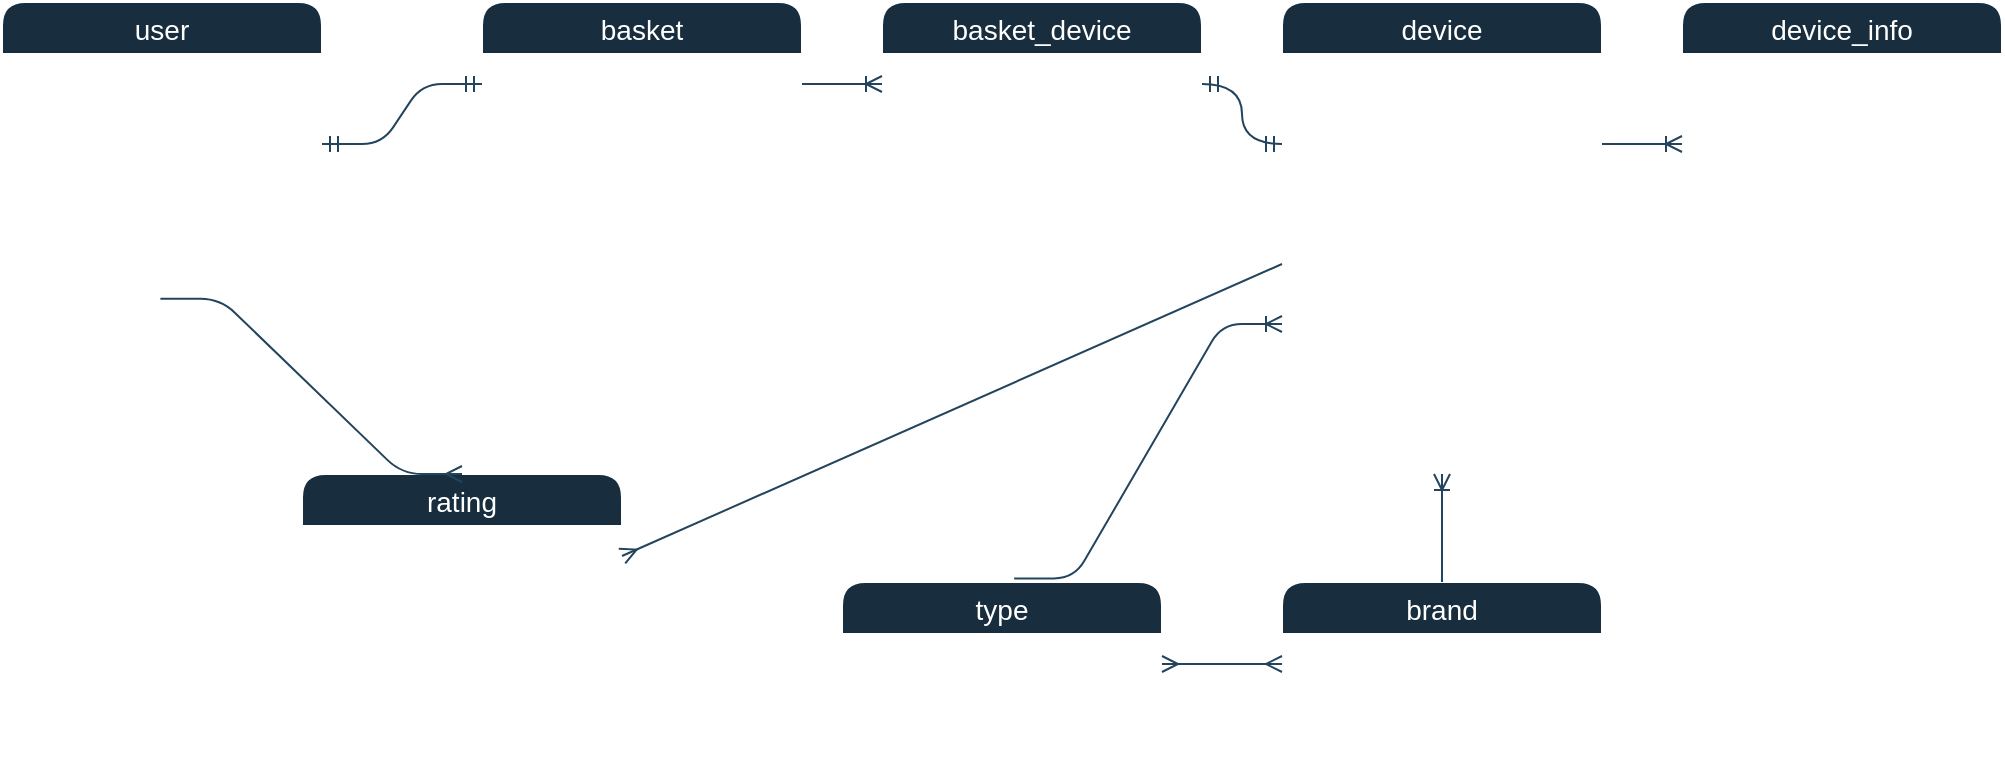 <mxfile version="24.4.0" type="device">
  <diagram name="Страница — 1" id="w5MmcbfHTvKzc3u_YX2h">
    <mxGraphModel dx="1459" dy="1051" grid="0" gridSize="10" guides="1" tooltips="1" connect="1" arrows="1" fold="1" page="0" pageScale="1" pageWidth="827" pageHeight="1169" math="0" shadow="0">
      <root>
        <mxCell id="0" />
        <mxCell id="1" parent="0" />
        <mxCell id="BlSAB6KL2Hd_gQCTBI8V-1" value="user" style="swimlane;fontStyle=0;childLayout=stackLayout;horizontal=1;startSize=26;horizontalStack=0;resizeParent=1;resizeParentMax=0;resizeLast=0;collapsible=1;marginBottom=0;align=center;fontSize=14;labelBackgroundColor=none;fillColor=#182E3E;strokeColor=#FFFFFF;fontColor=#FFFFFF;rounded=1;" vertex="1" parent="1">
          <mxGeometry x="-40" y="310" width="160" height="146" as="geometry" />
        </mxCell>
        <mxCell id="BlSAB6KL2Hd_gQCTBI8V-2" value="id" style="text;strokeColor=none;fillColor=none;spacingLeft=4;spacingRight=4;overflow=hidden;rotatable=0;points=[[0,0.5],[1,0.5]];portConstraint=eastwest;fontSize=12;whiteSpace=wrap;html=1;labelBackgroundColor=none;fontColor=#FFFFFF;rounded=1;" vertex="1" parent="BlSAB6KL2Hd_gQCTBI8V-1">
          <mxGeometry y="26" width="160" height="30" as="geometry" />
        </mxCell>
        <mxCell id="BlSAB6KL2Hd_gQCTBI8V-3" value="email" style="text;strokeColor=none;fillColor=none;spacingLeft=4;spacingRight=4;overflow=hidden;rotatable=0;points=[[0,0.5],[1,0.5]];portConstraint=eastwest;fontSize=12;whiteSpace=wrap;html=1;labelBackgroundColor=none;fontColor=#FFFFFF;rounded=1;" vertex="1" parent="BlSAB6KL2Hd_gQCTBI8V-1">
          <mxGeometry y="56" width="160" height="30" as="geometry" />
        </mxCell>
        <mxCell id="BlSAB6KL2Hd_gQCTBI8V-4" value="password" style="text;strokeColor=none;fillColor=none;spacingLeft=4;spacingRight=4;overflow=hidden;rotatable=0;points=[[0,0.5],[1,0.5]];portConstraint=eastwest;fontSize=12;whiteSpace=wrap;html=1;labelBackgroundColor=none;fontColor=#FFFFFF;rounded=1;" vertex="1" parent="BlSAB6KL2Hd_gQCTBI8V-1">
          <mxGeometry y="86" width="160" height="30" as="geometry" />
        </mxCell>
        <mxCell id="BlSAB6KL2Hd_gQCTBI8V-5" value="role STRING" style="text;strokeColor=none;fillColor=none;spacingLeft=4;spacingRight=4;overflow=hidden;rotatable=0;points=[[0,0.5],[1,0.5]];portConstraint=eastwest;fontSize=12;whiteSpace=wrap;html=1;labelBackgroundColor=none;fontColor=#FFFFFF;rounded=1;" vertex="1" parent="BlSAB6KL2Hd_gQCTBI8V-1">
          <mxGeometry y="116" width="160" height="30" as="geometry" />
        </mxCell>
        <mxCell id="BlSAB6KL2Hd_gQCTBI8V-6" value="basket" style="swimlane;fontStyle=0;childLayout=stackLayout;horizontal=1;startSize=26;horizontalStack=0;resizeParent=1;resizeParentMax=0;resizeLast=0;collapsible=1;marginBottom=0;align=center;fontSize=14;labelBackgroundColor=none;fillColor=#182E3E;strokeColor=#FFFFFF;fontColor=#FFFFFF;rounded=1;" vertex="1" parent="1">
          <mxGeometry x="200" y="310" width="160" height="86" as="geometry" />
        </mxCell>
        <mxCell id="BlSAB6KL2Hd_gQCTBI8V-7" value="id" style="text;strokeColor=none;fillColor=none;spacingLeft=4;spacingRight=4;overflow=hidden;rotatable=0;points=[[0,0.5],[1,0.5]];portConstraint=eastwest;fontSize=12;whiteSpace=wrap;html=1;labelBackgroundColor=none;fontColor=#FFFFFF;rounded=1;" vertex="1" parent="BlSAB6KL2Hd_gQCTBI8V-6">
          <mxGeometry y="26" width="160" height="30" as="geometry" />
        </mxCell>
        <mxCell id="BlSAB6KL2Hd_gQCTBI8V-8" value="user_id" style="text;strokeColor=none;fillColor=none;spacingLeft=4;spacingRight=4;overflow=hidden;rotatable=0;points=[[0,0.5],[1,0.5]];portConstraint=eastwest;fontSize=12;whiteSpace=wrap;html=1;labelBackgroundColor=none;fontColor=#FFFFFF;rounded=1;" vertex="1" parent="BlSAB6KL2Hd_gQCTBI8V-6">
          <mxGeometry y="56" width="160" height="30" as="geometry" />
        </mxCell>
        <mxCell id="BlSAB6KL2Hd_gQCTBI8V-11" value="" style="edgeStyle=entityRelationEdgeStyle;fontSize=12;html=1;endArrow=ERmandOne;startArrow=ERmandOne;rounded=1;entryX=0;entryY=0.5;entryDx=0;entryDy=0;exitX=1;exitY=0.5;exitDx=0;exitDy=0;labelBackgroundColor=none;strokeColor=#23445D;fontColor=default;" edge="1" parent="1" source="BlSAB6KL2Hd_gQCTBI8V-3" target="BlSAB6KL2Hd_gQCTBI8V-7">
          <mxGeometry width="100" height="100" relative="1" as="geometry">
            <mxPoint x="20" y="410" as="sourcePoint" />
            <mxPoint x="120" y="310" as="targetPoint" />
          </mxGeometry>
        </mxCell>
        <mxCell id="BlSAB6KL2Hd_gQCTBI8V-12" value="device" style="swimlane;fontStyle=0;childLayout=stackLayout;horizontal=1;startSize=26;horizontalStack=0;resizeParent=1;resizeParentMax=0;resizeLast=0;collapsible=1;marginBottom=0;align=center;fontSize=14;labelBackgroundColor=none;fillColor=#182E3E;strokeColor=#FFFFFF;fontColor=#FFFFFF;rounded=1;" vertex="1" parent="1">
          <mxGeometry x="600" y="310" width="160" height="236" as="geometry" />
        </mxCell>
        <mxCell id="BlSAB6KL2Hd_gQCTBI8V-13" value="id" style="text;strokeColor=none;fillColor=none;spacingLeft=4;spacingRight=4;overflow=hidden;rotatable=0;points=[[0,0.5],[1,0.5]];portConstraint=eastwest;fontSize=12;whiteSpace=wrap;html=1;labelBackgroundColor=none;fontColor=#FFFFFF;rounded=1;" vertex="1" parent="BlSAB6KL2Hd_gQCTBI8V-12">
          <mxGeometry y="26" width="160" height="30" as="geometry" />
        </mxCell>
        <mxCell id="BlSAB6KL2Hd_gQCTBI8V-14" value="name" style="text;strokeColor=none;fillColor=none;spacingLeft=4;spacingRight=4;overflow=hidden;rotatable=0;points=[[0,0.5],[1,0.5]];portConstraint=eastwest;fontSize=12;whiteSpace=wrap;html=1;labelBackgroundColor=none;fontColor=#FFFFFF;rounded=1;" vertex="1" parent="BlSAB6KL2Hd_gQCTBI8V-12">
          <mxGeometry y="56" width="160" height="30" as="geometry" />
        </mxCell>
        <mxCell id="BlSAB6KL2Hd_gQCTBI8V-15" value="price" style="text;strokeColor=none;fillColor=none;spacingLeft=4;spacingRight=4;overflow=hidden;rotatable=0;points=[[0,0.5],[1,0.5]];portConstraint=eastwest;fontSize=12;whiteSpace=wrap;html=1;labelBackgroundColor=none;fontColor=#FFFFFF;rounded=1;" vertex="1" parent="BlSAB6KL2Hd_gQCTBI8V-12">
          <mxGeometry y="86" width="160" height="30" as="geometry" />
        </mxCell>
        <mxCell id="BlSAB6KL2Hd_gQCTBI8V-16" value="rating" style="text;strokeColor=none;fillColor=none;spacingLeft=4;spacingRight=4;overflow=hidden;rotatable=0;points=[[0,0.5],[1,0.5]];portConstraint=eastwest;fontSize=12;whiteSpace=wrap;html=1;labelBackgroundColor=none;fontColor=#FFFFFF;rounded=1;" vertex="1" parent="BlSAB6KL2Hd_gQCTBI8V-12">
          <mxGeometry y="116" width="160" height="30" as="geometry" />
        </mxCell>
        <mxCell id="BlSAB6KL2Hd_gQCTBI8V-17" value="img" style="text;strokeColor=none;fillColor=none;spacingLeft=4;spacingRight=4;overflow=hidden;rotatable=0;points=[[0,0.5],[1,0.5]];portConstraint=eastwest;fontSize=12;whiteSpace=wrap;html=1;labelBackgroundColor=none;fontColor=#FFFFFF;rounded=1;" vertex="1" parent="BlSAB6KL2Hd_gQCTBI8V-12">
          <mxGeometry y="146" width="160" height="30" as="geometry" />
        </mxCell>
        <mxCell id="BlSAB6KL2Hd_gQCTBI8V-18" value="typeId&lt;span style=&quot;color: rgba(0, 0, 0, 0); font-family: monospace; font-size: 0px; text-wrap: nowrap;&quot;&gt;%3CmxGraphModel%3E%3Croot%3E%3CmxCell%20id%3D%220%22%2F%3E%3CmxCell%20id%3D%221%22%20parent%3D%220%22%2F%3E%3CmxCell%20id%3D%222%22%20value%3D%22price%22%20style%3D%22text%3BstrokeColor%3Dnone%3BfillColor%3Dnone%3BspacingLeft%3D4%3BspacingRight%3D4%3Boverflow%3Dhidden%3Brotatable%3D0%3Bpoints%3D%5B%5B0%2C0.5%5D%2C%5B1%2C0.5%5D%5D%3BportConstraint%3Deastwest%3BfontSize%3D12%3BwhiteSpace%3Dwrap%3Bhtml%3D1%3B%22%20vertex%3D%221%22%20parent%3D%221%22%3E%3CmxGeometry%20x%3D%22630%22%20y%3D%22406%22%20width%3D%22160%22%20height%3D%2230%22%20as%3D%22geometry%22%2F%3E%3C%2FmxCell%3E%3C%2Froot%3E%3C%2FmxGraphModel%3E&lt;/span&gt;" style="text;strokeColor=none;fillColor=none;spacingLeft=4;spacingRight=4;overflow=hidden;rotatable=0;points=[[0,0.5],[1,0.5]];portConstraint=eastwest;fontSize=12;whiteSpace=wrap;html=1;labelBackgroundColor=none;fontColor=#FFFFFF;rounded=1;" vertex="1" parent="BlSAB6KL2Hd_gQCTBI8V-12">
          <mxGeometry y="176" width="160" height="30" as="geometry" />
        </mxCell>
        <mxCell id="BlSAB6KL2Hd_gQCTBI8V-20" value="brandId" style="text;strokeColor=none;fillColor=none;spacingLeft=4;spacingRight=4;overflow=hidden;rotatable=0;points=[[0,0.5],[1,0.5]];portConstraint=eastwest;fontSize=12;whiteSpace=wrap;html=1;labelBackgroundColor=none;fontColor=#FFFFFF;rounded=1;" vertex="1" parent="BlSAB6KL2Hd_gQCTBI8V-12">
          <mxGeometry y="206" width="160" height="30" as="geometry" />
        </mxCell>
        <mxCell id="BlSAB6KL2Hd_gQCTBI8V-21" value="brand" style="swimlane;fontStyle=0;childLayout=stackLayout;horizontal=1;startSize=26;horizontalStack=0;resizeParent=1;resizeParentMax=0;resizeLast=0;collapsible=1;marginBottom=0;align=center;fontSize=14;labelBackgroundColor=none;fillColor=#182E3E;strokeColor=#FFFFFF;fontColor=#FFFFFF;rounded=1;" vertex="1" parent="1">
          <mxGeometry x="600" y="600" width="160" height="86" as="geometry" />
        </mxCell>
        <mxCell id="BlSAB6KL2Hd_gQCTBI8V-22" value="id" style="text;strokeColor=none;fillColor=none;spacingLeft=4;spacingRight=4;overflow=hidden;rotatable=0;points=[[0,0.5],[1,0.5]];portConstraint=eastwest;fontSize=12;whiteSpace=wrap;html=1;labelBackgroundColor=none;fontColor=#FFFFFF;rounded=1;" vertex="1" parent="BlSAB6KL2Hd_gQCTBI8V-21">
          <mxGeometry y="26" width="160" height="30" as="geometry" />
        </mxCell>
        <mxCell id="BlSAB6KL2Hd_gQCTBI8V-23" value="name" style="text;strokeColor=none;fillColor=none;spacingLeft=4;spacingRight=4;overflow=hidden;rotatable=0;points=[[0,0.5],[1,0.5]];portConstraint=eastwest;fontSize=12;whiteSpace=wrap;html=1;labelBackgroundColor=none;fontColor=#FFFFFF;rounded=1;" vertex="1" parent="BlSAB6KL2Hd_gQCTBI8V-21">
          <mxGeometry y="56" width="160" height="30" as="geometry" />
        </mxCell>
        <mxCell id="BlSAB6KL2Hd_gQCTBI8V-25" value="type" style="swimlane;fontStyle=0;childLayout=stackLayout;horizontal=1;startSize=26;horizontalStack=0;resizeParent=1;resizeParentMax=0;resizeLast=0;collapsible=1;marginBottom=0;align=center;fontSize=14;labelBackgroundColor=none;fillColor=#182E3E;strokeColor=#FFFFFF;fontColor=#FFFFFF;rounded=1;" vertex="1" parent="1">
          <mxGeometry x="380" y="600" width="160" height="86" as="geometry" />
        </mxCell>
        <mxCell id="BlSAB6KL2Hd_gQCTBI8V-26" value="id" style="text;strokeColor=none;fillColor=none;spacingLeft=4;spacingRight=4;overflow=hidden;rotatable=0;points=[[0,0.5],[1,0.5]];portConstraint=eastwest;fontSize=12;whiteSpace=wrap;html=1;labelBackgroundColor=none;fontColor=#FFFFFF;rounded=1;" vertex="1" parent="BlSAB6KL2Hd_gQCTBI8V-25">
          <mxGeometry y="26" width="160" height="30" as="geometry" />
        </mxCell>
        <mxCell id="BlSAB6KL2Hd_gQCTBI8V-27" value="name" style="text;strokeColor=none;fillColor=none;spacingLeft=4;spacingRight=4;overflow=hidden;rotatable=0;points=[[0,0.5],[1,0.5]];portConstraint=eastwest;fontSize=12;whiteSpace=wrap;html=1;labelBackgroundColor=none;fontColor=#FFFFFF;rounded=1;" vertex="1" parent="BlSAB6KL2Hd_gQCTBI8V-25">
          <mxGeometry y="56" width="160" height="30" as="geometry" />
        </mxCell>
        <mxCell id="BlSAB6KL2Hd_gQCTBI8V-29" value="" style="edgeStyle=entityRelationEdgeStyle;fontSize=12;html=1;endArrow=ERoneToMany;rounded=1;exitX=0.538;exitY=-0.021;exitDx=0;exitDy=0;exitPerimeter=0;entryX=0;entryY=0.5;entryDx=0;entryDy=0;labelBackgroundColor=none;strokeColor=#23445D;fontColor=default;" edge="1" parent="1" source="BlSAB6KL2Hd_gQCTBI8V-25" target="BlSAB6KL2Hd_gQCTBI8V-17">
          <mxGeometry width="100" height="100" relative="1" as="geometry">
            <mxPoint x="340" y="520" as="sourcePoint" />
            <mxPoint x="440" y="420" as="targetPoint" />
          </mxGeometry>
        </mxCell>
        <mxCell id="BlSAB6KL2Hd_gQCTBI8V-32" value="" style="fontSize=12;html=1;endArrow=ERoneToMany;rounded=1;exitX=0.5;exitY=0;exitDx=0;exitDy=0;labelBackgroundColor=none;strokeColor=#23445D;fontColor=default;" edge="1" parent="1" source="BlSAB6KL2Hd_gQCTBI8V-21" target="BlSAB6KL2Hd_gQCTBI8V-20">
          <mxGeometry width="100" height="100" relative="1" as="geometry">
            <mxPoint x="420" y="856" as="sourcePoint" />
            <mxPoint x="680" y="550" as="targetPoint" />
          </mxGeometry>
        </mxCell>
        <mxCell id="BlSAB6KL2Hd_gQCTBI8V-34" value="" style="edgeStyle=entityRelationEdgeStyle;fontSize=12;html=1;endArrow=ERmany;startArrow=ERmany;rounded=1;entryX=0;entryY=0.5;entryDx=0;entryDy=0;exitX=1;exitY=0.5;exitDx=0;exitDy=0;labelBackgroundColor=none;strokeColor=#23445D;fontColor=default;" edge="1" parent="1" source="BlSAB6KL2Hd_gQCTBI8V-26" target="BlSAB6KL2Hd_gQCTBI8V-22">
          <mxGeometry width="100" height="100" relative="1" as="geometry">
            <mxPoint x="430" y="590" as="sourcePoint" />
            <mxPoint x="530" y="490" as="targetPoint" />
          </mxGeometry>
        </mxCell>
        <mxCell id="BlSAB6KL2Hd_gQCTBI8V-35" value="device_info" style="swimlane;fontStyle=0;childLayout=stackLayout;horizontal=1;startSize=26;horizontalStack=0;resizeParent=1;resizeParentMax=0;resizeLast=0;collapsible=1;marginBottom=0;align=center;fontSize=14;labelBackgroundColor=none;fillColor=#182E3E;strokeColor=#FFFFFF;fontColor=#FFFFFF;rounded=1;" vertex="1" parent="1">
          <mxGeometry x="800" y="310" width="160" height="146" as="geometry" />
        </mxCell>
        <mxCell id="BlSAB6KL2Hd_gQCTBI8V-36" value="id" style="text;strokeColor=none;fillColor=none;spacingLeft=4;spacingRight=4;overflow=hidden;rotatable=0;points=[[0,0.5],[1,0.5]];portConstraint=eastwest;fontSize=12;whiteSpace=wrap;html=1;labelBackgroundColor=none;fontColor=#FFFFFF;rounded=1;" vertex="1" parent="BlSAB6KL2Hd_gQCTBI8V-35">
          <mxGeometry y="26" width="160" height="30" as="geometry" />
        </mxCell>
        <mxCell id="BlSAB6KL2Hd_gQCTBI8V-37" value="device_id" style="text;strokeColor=none;fillColor=none;spacingLeft=4;spacingRight=4;overflow=hidden;rotatable=0;points=[[0,0.5],[1,0.5]];portConstraint=eastwest;fontSize=12;whiteSpace=wrap;html=1;labelBackgroundColor=none;fontColor=#FFFFFF;rounded=1;" vertex="1" parent="BlSAB6KL2Hd_gQCTBI8V-35">
          <mxGeometry y="56" width="160" height="30" as="geometry" />
        </mxCell>
        <mxCell id="BlSAB6KL2Hd_gQCTBI8V-38" value="title" style="text;strokeColor=none;fillColor=none;spacingLeft=4;spacingRight=4;overflow=hidden;rotatable=0;points=[[0,0.5],[1,0.5]];portConstraint=eastwest;fontSize=12;whiteSpace=wrap;html=1;labelBackgroundColor=none;fontColor=#FFFFFF;rounded=1;" vertex="1" parent="BlSAB6KL2Hd_gQCTBI8V-35">
          <mxGeometry y="86" width="160" height="30" as="geometry" />
        </mxCell>
        <mxCell id="BlSAB6KL2Hd_gQCTBI8V-39" value="description" style="text;strokeColor=none;fillColor=none;spacingLeft=4;spacingRight=4;overflow=hidden;rotatable=0;points=[[0,0.5],[1,0.5]];portConstraint=eastwest;fontSize=12;whiteSpace=wrap;html=1;labelBackgroundColor=none;fontColor=#FFFFFF;rounded=1;" vertex="1" parent="BlSAB6KL2Hd_gQCTBI8V-35">
          <mxGeometry y="116" width="160" height="30" as="geometry" />
        </mxCell>
        <mxCell id="BlSAB6KL2Hd_gQCTBI8V-40" value="" style="edgeStyle=entityRelationEdgeStyle;fontSize=12;html=1;endArrow=ERoneToMany;rounded=1;entryX=0;entryY=0.5;entryDx=0;entryDy=0;exitX=1;exitY=0.5;exitDx=0;exitDy=0;labelBackgroundColor=none;strokeColor=#23445D;fontColor=default;" edge="1" parent="1" source="BlSAB6KL2Hd_gQCTBI8V-14" target="BlSAB6KL2Hd_gQCTBI8V-37">
          <mxGeometry width="100" height="100" relative="1" as="geometry">
            <mxPoint x="430" y="470" as="sourcePoint" />
            <mxPoint x="530" y="370" as="targetPoint" />
          </mxGeometry>
        </mxCell>
        <mxCell id="BlSAB6KL2Hd_gQCTBI8V-41" value="basket_device" style="swimlane;fontStyle=0;childLayout=stackLayout;horizontal=1;startSize=26;horizontalStack=0;resizeParent=1;resizeParentMax=0;resizeLast=0;collapsible=1;marginBottom=0;align=center;fontSize=14;labelBackgroundColor=none;fillColor=#182E3E;strokeColor=#FFFFFF;fontColor=#FFFFFF;rounded=1;" vertex="1" parent="1">
          <mxGeometry x="400" y="310" width="160" height="116" as="geometry" />
        </mxCell>
        <mxCell id="BlSAB6KL2Hd_gQCTBI8V-42" value="id" style="text;strokeColor=none;fillColor=none;spacingLeft=4;spacingRight=4;overflow=hidden;rotatable=0;points=[[0,0.5],[1,0.5]];portConstraint=eastwest;fontSize=12;whiteSpace=wrap;html=1;labelBackgroundColor=none;fontColor=#FFFFFF;rounded=1;" vertex="1" parent="BlSAB6KL2Hd_gQCTBI8V-41">
          <mxGeometry y="26" width="160" height="30" as="geometry" />
        </mxCell>
        <mxCell id="BlSAB6KL2Hd_gQCTBI8V-43" value="device_id" style="text;strokeColor=none;fillColor=none;spacingLeft=4;spacingRight=4;overflow=hidden;rotatable=0;points=[[0,0.5],[1,0.5]];portConstraint=eastwest;fontSize=12;whiteSpace=wrap;html=1;labelBackgroundColor=none;fontColor=#FFFFFF;rounded=1;" vertex="1" parent="BlSAB6KL2Hd_gQCTBI8V-41">
          <mxGeometry y="56" width="160" height="30" as="geometry" />
        </mxCell>
        <mxCell id="BlSAB6KL2Hd_gQCTBI8V-44" value="basket_id" style="text;strokeColor=none;fillColor=none;spacingLeft=4;spacingRight=4;overflow=hidden;rotatable=0;points=[[0,0.5],[1,0.5]];portConstraint=eastwest;fontSize=12;whiteSpace=wrap;html=1;labelBackgroundColor=none;fontColor=#FFFFFF;rounded=1;" vertex="1" parent="BlSAB6KL2Hd_gQCTBI8V-41">
          <mxGeometry y="86" width="160" height="30" as="geometry" />
        </mxCell>
        <mxCell id="BlSAB6KL2Hd_gQCTBI8V-45" value="" style="edgeStyle=entityRelationEdgeStyle;fontSize=12;html=1;endArrow=ERoneToMany;rounded=1;labelBackgroundColor=none;strokeColor=#23445D;fontColor=default;" edge="1" parent="1" source="BlSAB6KL2Hd_gQCTBI8V-7" target="BlSAB6KL2Hd_gQCTBI8V-42">
          <mxGeometry width="100" height="100" relative="1" as="geometry">
            <mxPoint x="300" y="490" as="sourcePoint" />
            <mxPoint x="400" y="390" as="targetPoint" />
          </mxGeometry>
        </mxCell>
        <mxCell id="BlSAB6KL2Hd_gQCTBI8V-46" value="" style="edgeStyle=orthogonalEdgeStyle;fontSize=12;html=1;endArrow=ERmandOne;startArrow=ERmandOne;rounded=1;curved=1;labelBackgroundColor=none;strokeColor=#23445D;fontColor=default;" edge="1" parent="1" source="BlSAB6KL2Hd_gQCTBI8V-42" target="BlSAB6KL2Hd_gQCTBI8V-14">
          <mxGeometry width="100" height="100" relative="1" as="geometry">
            <mxPoint x="290" y="530" as="sourcePoint" />
            <mxPoint x="390" y="430" as="targetPoint" />
          </mxGeometry>
        </mxCell>
        <mxCell id="BlSAB6KL2Hd_gQCTBI8V-47" value="rating" style="swimlane;fontStyle=0;childLayout=stackLayout;horizontal=1;startSize=26;horizontalStack=0;resizeParent=1;resizeParentMax=0;resizeLast=0;collapsible=1;marginBottom=0;align=center;fontSize=14;labelBackgroundColor=none;fillColor=#182E3E;strokeColor=#FFFFFF;fontColor=#FFFFFF;rounded=1;" vertex="1" parent="1">
          <mxGeometry x="110" y="546" width="160" height="146" as="geometry" />
        </mxCell>
        <mxCell id="BlSAB6KL2Hd_gQCTBI8V-48" value="id" style="text;strokeColor=none;fillColor=none;spacingLeft=4;spacingRight=4;overflow=hidden;rotatable=0;points=[[0,0.5],[1,0.5]];portConstraint=eastwest;fontSize=12;whiteSpace=wrap;html=1;labelBackgroundColor=none;fontColor=#FFFFFF;rounded=1;" vertex="1" parent="BlSAB6KL2Hd_gQCTBI8V-47">
          <mxGeometry y="26" width="160" height="30" as="geometry" />
        </mxCell>
        <mxCell id="BlSAB6KL2Hd_gQCTBI8V-49" value="user_id" style="text;strokeColor=none;fillColor=none;spacingLeft=4;spacingRight=4;overflow=hidden;rotatable=0;points=[[0,0.5],[1,0.5]];portConstraint=eastwest;fontSize=12;whiteSpace=wrap;html=1;labelBackgroundColor=none;fontColor=#FFFFFF;rounded=1;" vertex="1" parent="BlSAB6KL2Hd_gQCTBI8V-47">
          <mxGeometry y="56" width="160" height="30" as="geometry" />
        </mxCell>
        <mxCell id="BlSAB6KL2Hd_gQCTBI8V-50" value="device_id" style="text;strokeColor=none;fillColor=none;spacingLeft=4;spacingRight=4;overflow=hidden;rotatable=0;points=[[0,0.5],[1,0.5]];portConstraint=eastwest;fontSize=12;whiteSpace=wrap;html=1;labelBackgroundColor=none;fontColor=#FFFFFF;rounded=1;" vertex="1" parent="BlSAB6KL2Hd_gQCTBI8V-47">
          <mxGeometry y="86" width="160" height="30" as="geometry" />
        </mxCell>
        <mxCell id="BlSAB6KL2Hd_gQCTBI8V-51" value="rate" style="text;strokeColor=none;fillColor=none;spacingLeft=4;spacingRight=4;overflow=hidden;rotatable=0;points=[[0,0.5],[1,0.5]];portConstraint=eastwest;fontSize=12;whiteSpace=wrap;html=1;labelBackgroundColor=none;fontColor=#FFFFFF;rounded=1;" vertex="1" parent="BlSAB6KL2Hd_gQCTBI8V-47">
          <mxGeometry y="116" width="160" height="30" as="geometry" />
        </mxCell>
        <mxCell id="BlSAB6KL2Hd_gQCTBI8V-54" value="" style="fontSize=12;html=1;endArrow=ERmany;rounded=1;entryX=1;entryY=0.5;entryDx=0;entryDy=0;exitX=0;exitY=0.5;exitDx=0;exitDy=0;labelBackgroundColor=none;strokeColor=#23445D;fontColor=default;" edge="1" parent="1" source="BlSAB6KL2Hd_gQCTBI8V-16" target="BlSAB6KL2Hd_gQCTBI8V-48">
          <mxGeometry width="100" height="100" relative="1" as="geometry">
            <mxPoint x="520" y="450" as="sourcePoint" />
            <mxPoint x="490" y="480" as="targetPoint" />
          </mxGeometry>
        </mxCell>
        <mxCell id="BlSAB6KL2Hd_gQCTBI8V-55" value="" style="edgeStyle=entityRelationEdgeStyle;fontSize=12;html=1;endArrow=ERmany;rounded=1;exitX=0.495;exitY=1.081;exitDx=0;exitDy=0;exitPerimeter=0;entryX=0.5;entryY=0;entryDx=0;entryDy=0;labelBackgroundColor=none;strokeColor=#23445D;fontColor=default;" edge="1" parent="1" source="BlSAB6KL2Hd_gQCTBI8V-5" target="BlSAB6KL2Hd_gQCTBI8V-47">
          <mxGeometry width="100" height="100" relative="1" as="geometry">
            <mxPoint x="390" y="580" as="sourcePoint" />
            <mxPoint x="490" y="480" as="targetPoint" />
          </mxGeometry>
        </mxCell>
      </root>
    </mxGraphModel>
  </diagram>
</mxfile>
